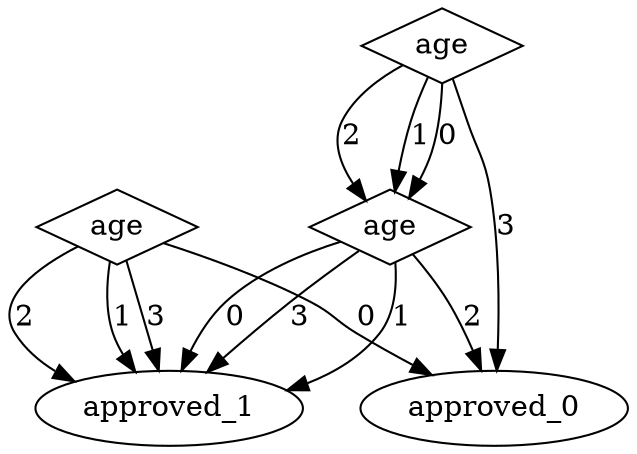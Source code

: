 digraph {
node [label=approved_1,style=""] approved_1
node [label=approved_0,style=""] approved_0
node [label=approved_1,style=""] approved_1
node [label=approved_1,style=""] approved_1
node [label=approved_0,style=""] approved_0
node [label=approved_1,style=""] approved_1
node [label=approved_1,style=""] approved_1
node [label=approved_1,style=""] approved_1
node [label=approved_0,style=""] approved_0
node [label=age,shape="diamond",style=""] 2
node [label=age,shape="diamond",style=""] 1
node [label=age,shape="diamond",style=""] 0

2 -> approved_1 [label="3"]
2 -> approved_0 [label="2"]
2 -> approved_1 [label="1"]
2 -> approved_1 [label="0"]
1 -> approved_0 [label="3"]
1 -> 2 [label="2"]
1 -> 2 [label="1"]
1 -> 2 [label="0"]
0 -> approved_1 [label="3"]
0 -> approved_1 [label="2"]
0 -> approved_1 [label="1"]
0 -> approved_0 [label="0"]
}
